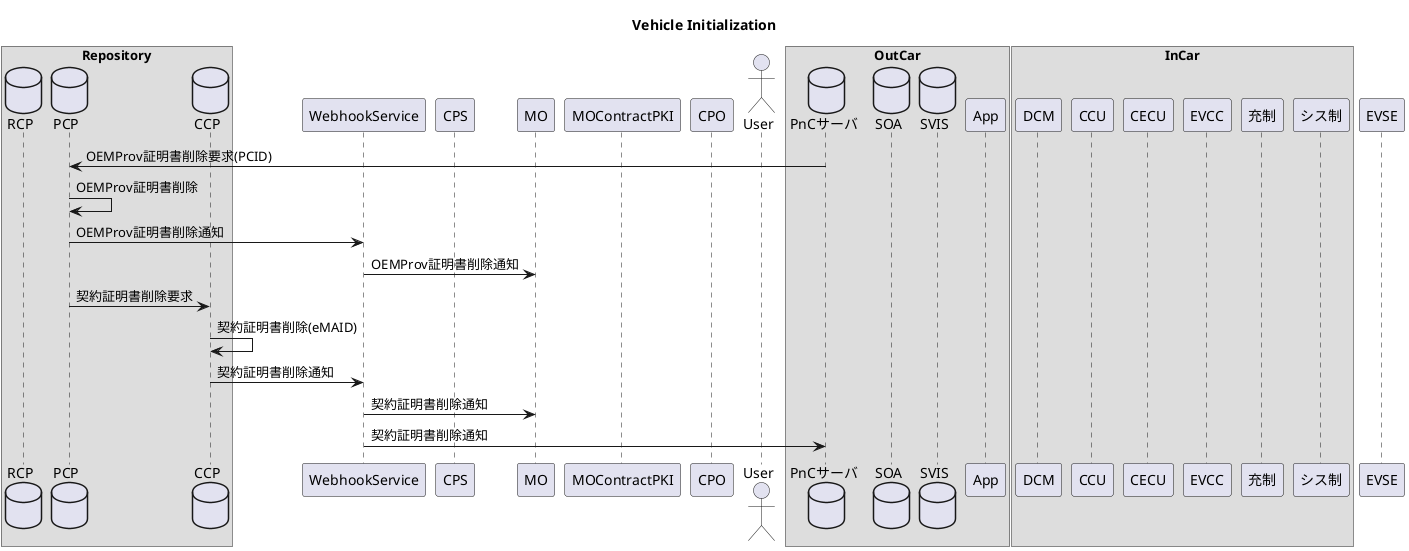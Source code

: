 @startuml
title Vehicle Initialization
'PnC登録時の動き

'分類子一覧
box "Repository"
    database    RCP as RCP
    database    PCP as PCP
    database    CCP as CCP
end box
participant WebhookService as WebhookService
participant CPS as CPS
participant MO as MO
participant MOContractPKI as MOContractPKI
participant CPO as CPO

Actor       User as User

box "OutCar"
database    PnCサーバ as PnCサーバ
database    SOA as SOA
database    SVIS as SVIS
participant App as App

end box
box "InCar"
    participant DCM as DCM
    participant CCU as CCU
    participant CCU as CCU
    participant CECU as CECU
    participant EVCC as EVCC
    participant 充制 as 充制
    participant シス制 as シス制
end box
participant EVSE as EVSE


PnCサーバ -> PCP : OEMProv証明書削除要求(PCID)
PCP -> PCP                          : OEMProv証明書削除
PCP -> WebhookService               : OEMProv証明書削除通知
WebhookService -> MO                : OEMProv証明書削除通知
PCP -> CCP                          : 契約証明書削除要求
CCP -> CCP                          : 契約証明書削除(eMAID)
CCP -> WebhookService               : 契約証明書削除通知
WebhookService -> MO                : 契約証明書削除通知
WebhookService -> PnCサーバ          : 契約証明書削除通知

@enduml